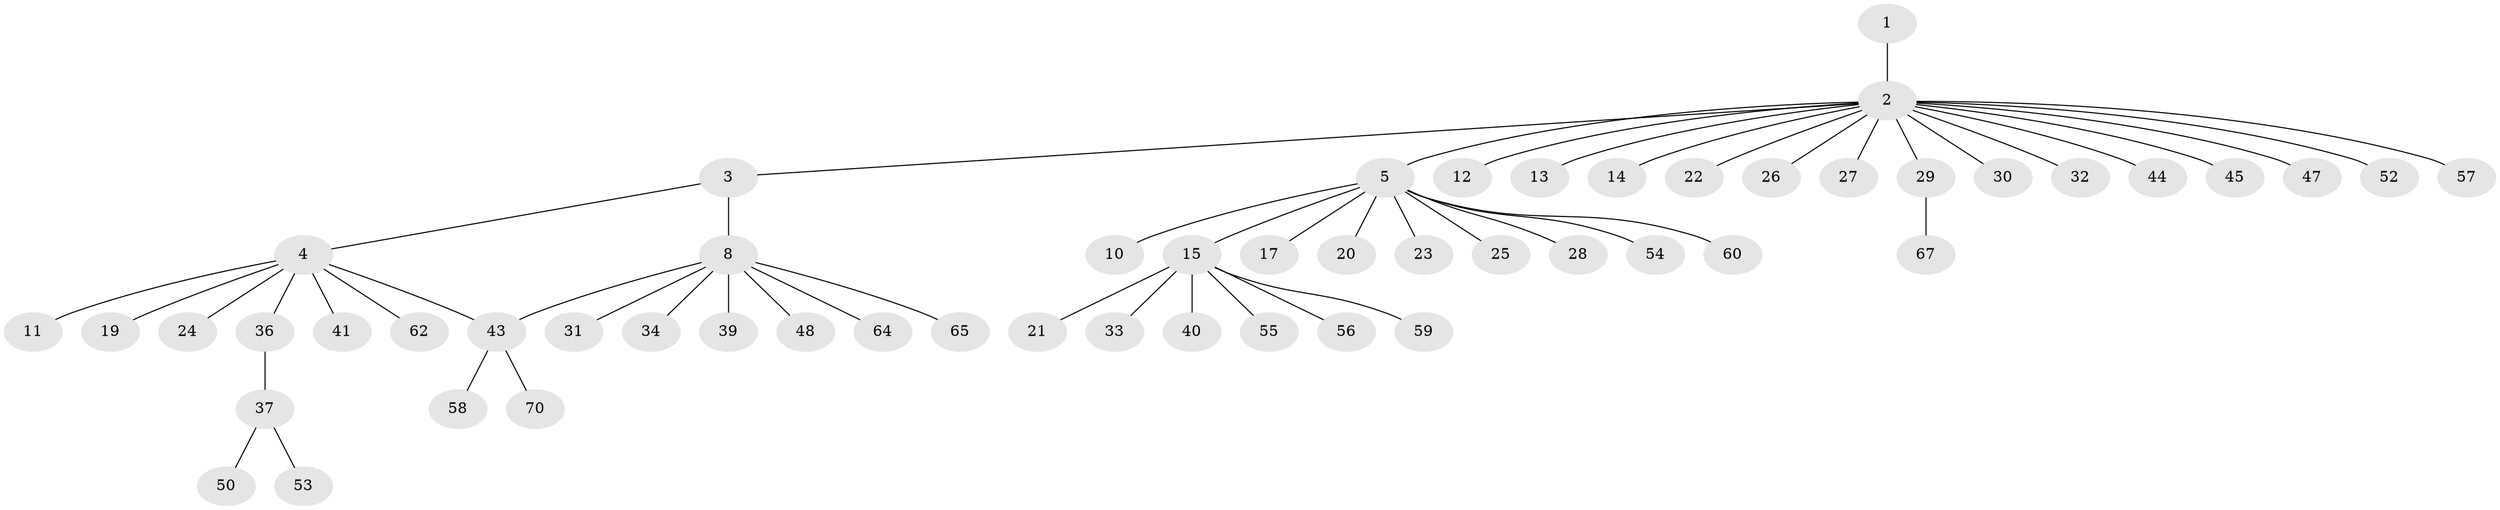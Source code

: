 // Generated by graph-tools (version 1.1) at 2025/51/02/27/25 19:51:59]
// undirected, 54 vertices, 54 edges
graph export_dot {
graph [start="1"]
  node [color=gray90,style=filled];
  1;
  2 [super="+6"];
  3 [super="+7"];
  4 [super="+9"];
  5 [super="+18"];
  8 [super="+16"];
  10 [super="+51"];
  11;
  12;
  13;
  14;
  15 [super="+69"];
  17;
  19;
  20;
  21;
  22;
  23;
  24;
  25 [super="+46"];
  26 [super="+35"];
  27;
  28;
  29 [super="+68"];
  30 [super="+38"];
  31 [super="+66"];
  32;
  33 [super="+42"];
  34;
  36 [super="+63"];
  37 [super="+49"];
  39;
  40;
  41;
  43 [super="+61"];
  44;
  45;
  47;
  48;
  50;
  52;
  53;
  54;
  55;
  56;
  57;
  58;
  59;
  60;
  62;
  64;
  65;
  67;
  70;
  1 -- 2;
  2 -- 3;
  2 -- 5;
  2 -- 12;
  2 -- 13;
  2 -- 14;
  2 -- 26;
  2 -- 27;
  2 -- 29;
  2 -- 30;
  2 -- 32;
  2 -- 44;
  2 -- 45;
  2 -- 47;
  2 -- 52;
  2 -- 57;
  2 -- 22;
  3 -- 4;
  3 -- 8;
  4 -- 11;
  4 -- 19;
  4 -- 24;
  4 -- 41;
  4 -- 43;
  4 -- 62;
  4 -- 36;
  5 -- 10;
  5 -- 15;
  5 -- 17;
  5 -- 20;
  5 -- 23;
  5 -- 25;
  5 -- 28;
  5 -- 54;
  5 -- 60;
  8 -- 34;
  8 -- 43;
  8 -- 64;
  8 -- 48;
  8 -- 65;
  8 -- 39;
  8 -- 31;
  15 -- 21;
  15 -- 33;
  15 -- 40;
  15 -- 55;
  15 -- 56;
  15 -- 59;
  29 -- 67;
  36 -- 37;
  37 -- 53;
  37 -- 50;
  43 -- 58;
  43 -- 70;
}
